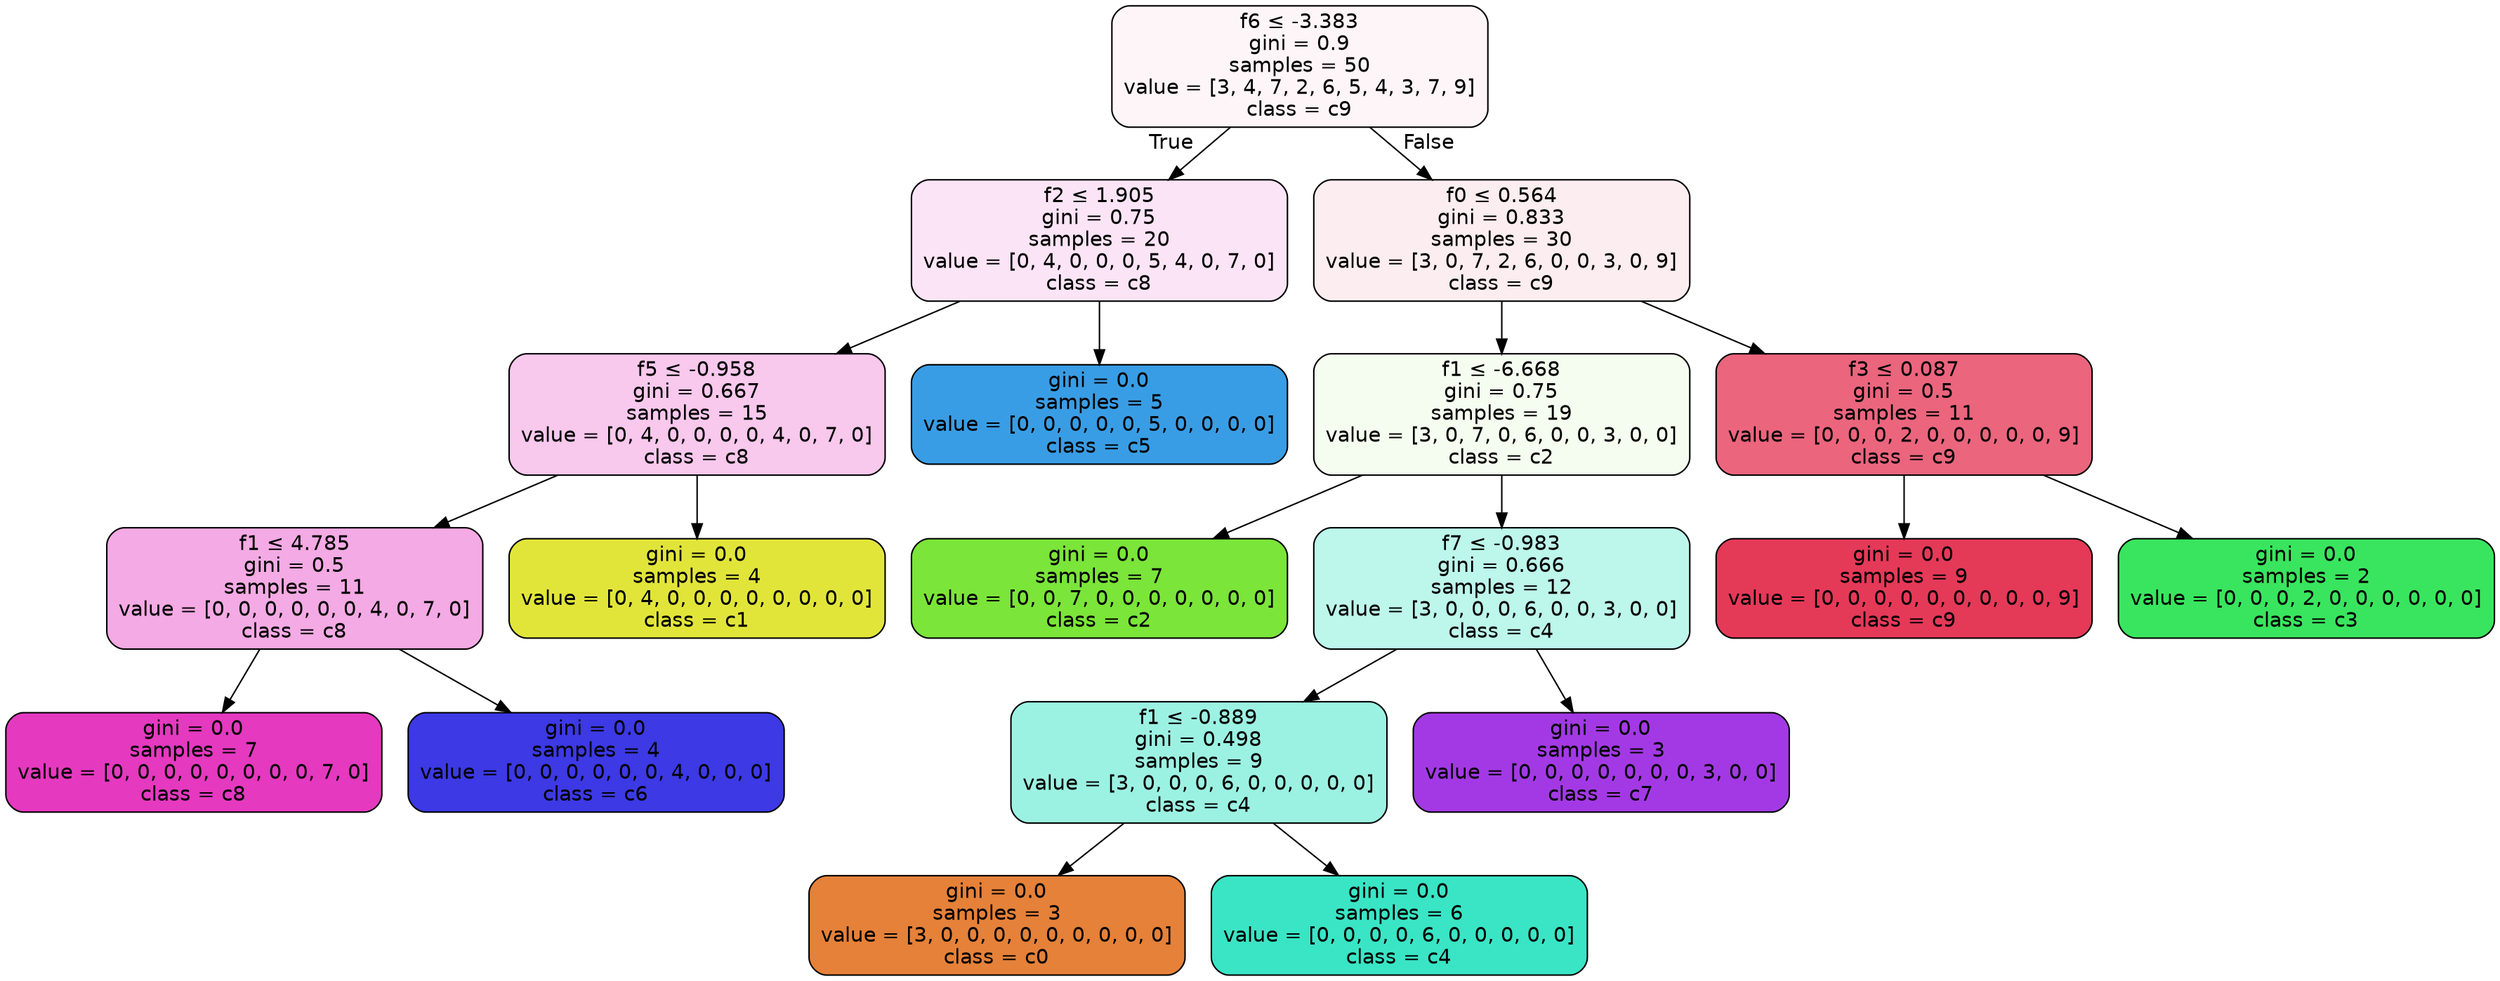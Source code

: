 digraph Tree {
node [shape=box, style="filled, rounded", color="black", fontname=helvetica] ;
edge [fontname=helvetica] ;
0 [label=<f6 &le; -3.383<br/>gini = 0.9<br/>samples = 50<br/>value = [3, 4, 7, 2, 6, 5, 4, 3, 7, 9]<br/>class = c9>, fillcolor="#e539580c"] ;
1 [label=<f2 &le; 1.905<br/>gini = 0.75<br/>samples = 20<br/>value = [0, 4, 0, 0, 0, 5, 4, 0, 7, 0]<br/>class = c8>, fillcolor="#e539c022"] ;
0 -> 1 [labeldistance=2.5, labelangle=45, headlabel="True"] ;
2 [label=<f5 &le; -0.958<br/>gini = 0.667<br/>samples = 15<br/>value = [0, 4, 0, 0, 0, 0, 4, 0, 7, 0]<br/>class = c8>, fillcolor="#e539c046"] ;
1 -> 2 ;
3 [label=<f1 &le; 4.785<br/>gini = 0.5<br/>samples = 11<br/>value = [0, 0, 0, 0, 0, 0, 4, 0, 7, 0]<br/>class = c8>, fillcolor="#e539c06d"] ;
2 -> 3 ;
4 [label=<gini = 0.0<br/>samples = 7<br/>value = [0, 0, 0, 0, 0, 0, 0, 0, 7, 0]<br/>class = c8>, fillcolor="#e539c0ff"] ;
3 -> 4 ;
5 [label=<gini = 0.0<br/>samples = 4<br/>value = [0, 0, 0, 0, 0, 0, 4, 0, 0, 0]<br/>class = c6>, fillcolor="#3c39e5ff"] ;
3 -> 5 ;
6 [label=<gini = 0.0<br/>samples = 4<br/>value = [0, 4, 0, 0, 0, 0, 0, 0, 0, 0]<br/>class = c1>, fillcolor="#e2e539ff"] ;
2 -> 6 ;
7 [label=<gini = 0.0<br/>samples = 5<br/>value = [0, 0, 0, 0, 0, 5, 0, 0, 0, 0]<br/>class = c5>, fillcolor="#399de5ff"] ;
1 -> 7 ;
8 [label=<f0 &le; 0.564<br/>gini = 0.833<br/>samples = 30<br/>value = [3, 0, 7, 2, 6, 0, 0, 3, 0, 9]<br/>class = c9>, fillcolor="#e5395816"] ;
0 -> 8 [labeldistance=2.5, labelangle=-45, headlabel="False"] ;
9 [label=<f1 &le; -6.668<br/>gini = 0.75<br/>samples = 19<br/>value = [3, 0, 7, 0, 6, 0, 0, 3, 0, 0]<br/>class = c2>, fillcolor="#7be53914"] ;
8 -> 9 ;
10 [label=<gini = 0.0<br/>samples = 7<br/>value = [0, 0, 7, 0, 0, 0, 0, 0, 0, 0]<br/>class = c2>, fillcolor="#7be539ff"] ;
9 -> 10 ;
11 [label=<f7 &le; -0.983<br/>gini = 0.666<br/>samples = 12<br/>value = [3, 0, 0, 0, 6, 0, 0, 3, 0, 0]<br/>class = c4>, fillcolor="#39e5c555"] ;
9 -> 11 ;
12 [label=<f1 &le; -0.889<br/>gini = 0.498<br/>samples = 9<br/>value = [3, 0, 0, 0, 6, 0, 0, 0, 0, 0]<br/>class = c4>, fillcolor="#39e5c57f"] ;
11 -> 12 ;
13 [label=<gini = 0.0<br/>samples = 3<br/>value = [3, 0, 0, 0, 0, 0, 0, 0, 0, 0]<br/>class = c0>, fillcolor="#e58139ff"] ;
12 -> 13 ;
14 [label=<gini = 0.0<br/>samples = 6<br/>value = [0, 0, 0, 0, 6, 0, 0, 0, 0, 0]<br/>class = c4>, fillcolor="#39e5c5ff"] ;
12 -> 14 ;
15 [label=<gini = 0.0<br/>samples = 3<br/>value = [0, 0, 0, 0, 0, 0, 0, 3, 0, 0]<br/>class = c7>, fillcolor="#a339e5ff"] ;
11 -> 15 ;
16 [label=<f3 &le; 0.087<br/>gini = 0.5<br/>samples = 11<br/>value = [0, 0, 0, 2, 0, 0, 0, 0, 0, 9]<br/>class = c9>, fillcolor="#e53958c6"] ;
8 -> 16 ;
17 [label=<gini = 0.0<br/>samples = 9<br/>value = [0, 0, 0, 0, 0, 0, 0, 0, 0, 9]<br/>class = c9>, fillcolor="#e53958ff"] ;
16 -> 17 ;
18 [label=<gini = 0.0<br/>samples = 2<br/>value = [0, 0, 0, 2, 0, 0, 0, 0, 0, 0]<br/>class = c3>, fillcolor="#39e55eff"] ;
16 -> 18 ;
}
